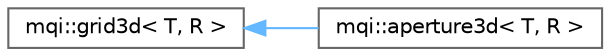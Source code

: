 digraph "Graphical Class Hierarchy"
{
 // LATEX_PDF_SIZE
  bgcolor="transparent";
  edge [fontname=Helvetica,fontsize=10,labelfontname=Helvetica,labelfontsize=10];
  node [fontname=Helvetica,fontsize=10,shape=box,height=0.2,width=0.4];
  rankdir="LR";
  Node0 [id="Node000000",label="mqi::grid3d\< T, R \>",height=0.2,width=0.4,color="grey40", fillcolor="white", style="filled",URL="$classmqi_1_1grid3d.html",tooltip="A template class for a 3D rectilinear grid."];
  Node0 -> Node1 [id="edge5_Node000000_Node000001",dir="back",color="steelblue1",style="solid",tooltip=" "];
  Node1 [id="Node000001",label="mqi::aperture3d\< T, R \>",height=0.2,width=0.4,color="grey40", fillcolor="white", style="filled",URL="$classmqi_1_1aperture3d.html",tooltip="A 3D aperture model represented by a rectilinear grid."];
}
